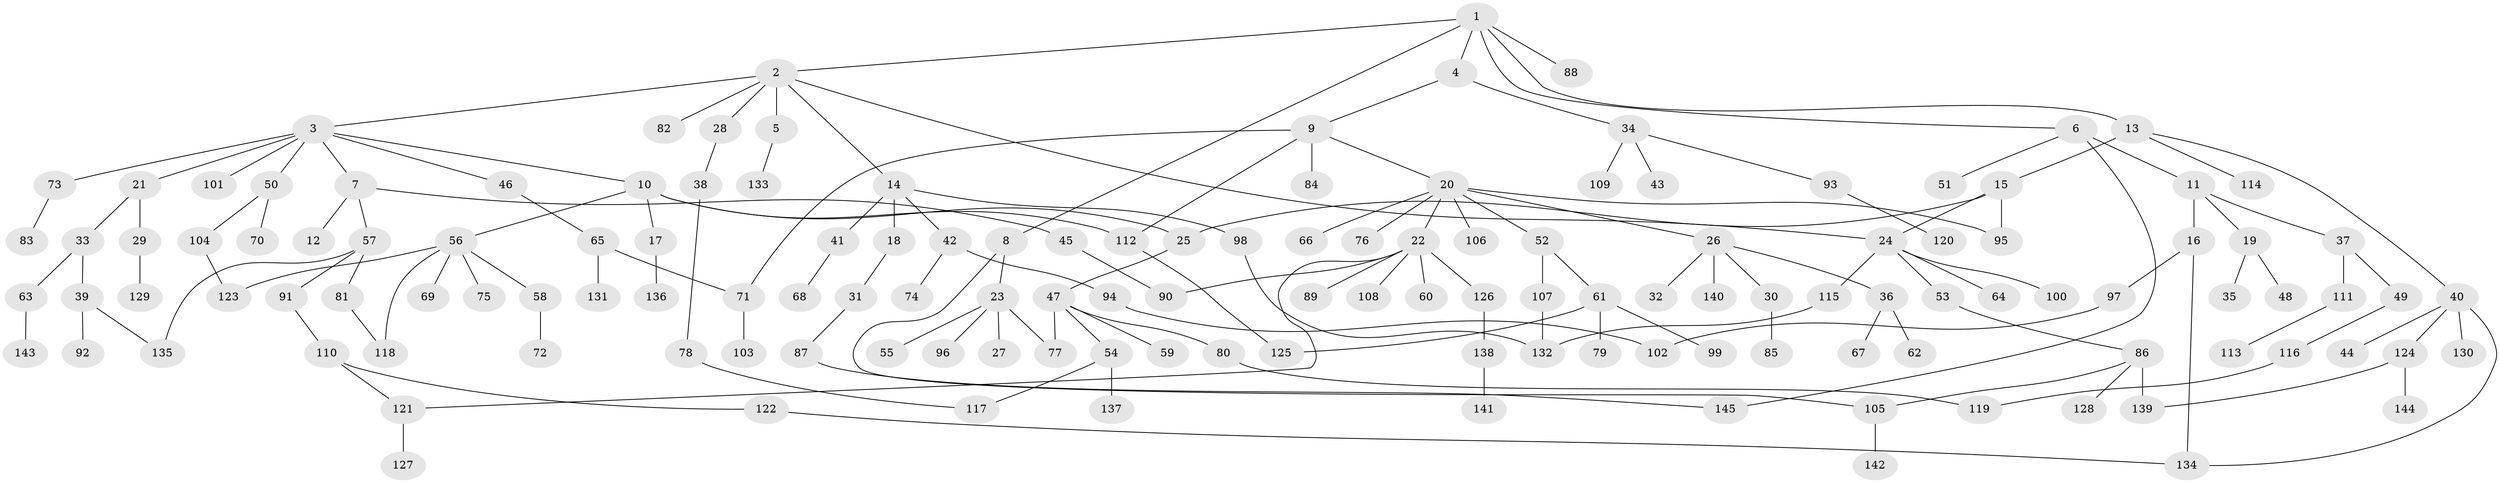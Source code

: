 // coarse degree distribution, {1: 0.4942528735632184, 2: 0.2988505747126437, 17: 0.011494252873563218, 10: 0.011494252873563218, 4: 0.022988505747126436, 8: 0.011494252873563218, 6: 0.034482758620689655, 3: 0.06896551724137931, 11: 0.011494252873563218, 9: 0.011494252873563218, 5: 0.022988505747126436}
// Generated by graph-tools (version 1.1) at 2025/44/03/04/25 21:44:42]
// undirected, 145 vertices, 166 edges
graph export_dot {
graph [start="1"]
  node [color=gray90,style=filled];
  1;
  2;
  3;
  4;
  5;
  6;
  7;
  8;
  9;
  10;
  11;
  12;
  13;
  14;
  15;
  16;
  17;
  18;
  19;
  20;
  21;
  22;
  23;
  24;
  25;
  26;
  27;
  28;
  29;
  30;
  31;
  32;
  33;
  34;
  35;
  36;
  37;
  38;
  39;
  40;
  41;
  42;
  43;
  44;
  45;
  46;
  47;
  48;
  49;
  50;
  51;
  52;
  53;
  54;
  55;
  56;
  57;
  58;
  59;
  60;
  61;
  62;
  63;
  64;
  65;
  66;
  67;
  68;
  69;
  70;
  71;
  72;
  73;
  74;
  75;
  76;
  77;
  78;
  79;
  80;
  81;
  82;
  83;
  84;
  85;
  86;
  87;
  88;
  89;
  90;
  91;
  92;
  93;
  94;
  95;
  96;
  97;
  98;
  99;
  100;
  101;
  102;
  103;
  104;
  105;
  106;
  107;
  108;
  109;
  110;
  111;
  112;
  113;
  114;
  115;
  116;
  117;
  118;
  119;
  120;
  121;
  122;
  123;
  124;
  125;
  126;
  127;
  128;
  129;
  130;
  131;
  132;
  133;
  134;
  135;
  136;
  137;
  138;
  139;
  140;
  141;
  142;
  143;
  144;
  145;
  1 -- 2;
  1 -- 4;
  1 -- 6;
  1 -- 8;
  1 -- 13;
  1 -- 88;
  2 -- 3;
  2 -- 5;
  2 -- 14;
  2 -- 24;
  2 -- 28;
  2 -- 82;
  3 -- 7;
  3 -- 10;
  3 -- 21;
  3 -- 46;
  3 -- 50;
  3 -- 73;
  3 -- 101;
  4 -- 9;
  4 -- 34;
  5 -- 133;
  6 -- 11;
  6 -- 51;
  6 -- 145;
  7 -- 12;
  7 -- 45;
  7 -- 57;
  8 -- 23;
  8 -- 105;
  9 -- 20;
  9 -- 84;
  9 -- 71;
  9 -- 112;
  10 -- 17;
  10 -- 56;
  10 -- 112;
  10 -- 25;
  11 -- 16;
  11 -- 19;
  11 -- 37;
  13 -- 15;
  13 -- 40;
  13 -- 114;
  14 -- 18;
  14 -- 41;
  14 -- 42;
  14 -- 98;
  15 -- 25;
  15 -- 95;
  15 -- 24;
  16 -- 97;
  16 -- 134;
  17 -- 136;
  18 -- 31;
  19 -- 35;
  19 -- 48;
  20 -- 22;
  20 -- 26;
  20 -- 52;
  20 -- 66;
  20 -- 76;
  20 -- 106;
  20 -- 95;
  21 -- 29;
  21 -- 33;
  22 -- 60;
  22 -- 89;
  22 -- 90;
  22 -- 108;
  22 -- 126;
  22 -- 121;
  23 -- 27;
  23 -- 55;
  23 -- 96;
  23 -- 77;
  24 -- 53;
  24 -- 64;
  24 -- 100;
  24 -- 115;
  25 -- 47;
  26 -- 30;
  26 -- 32;
  26 -- 36;
  26 -- 140;
  28 -- 38;
  29 -- 129;
  30 -- 85;
  31 -- 87;
  33 -- 39;
  33 -- 63;
  34 -- 43;
  34 -- 93;
  34 -- 109;
  36 -- 62;
  36 -- 67;
  37 -- 49;
  37 -- 111;
  38 -- 78;
  39 -- 92;
  39 -- 135;
  40 -- 44;
  40 -- 124;
  40 -- 130;
  40 -- 134;
  41 -- 68;
  42 -- 74;
  42 -- 94;
  45 -- 90;
  46 -- 65;
  47 -- 54;
  47 -- 59;
  47 -- 77;
  47 -- 80;
  49 -- 116;
  50 -- 70;
  50 -- 104;
  52 -- 61;
  52 -- 107;
  53 -- 86;
  54 -- 137;
  54 -- 117;
  56 -- 58;
  56 -- 69;
  56 -- 75;
  56 -- 123;
  56 -- 118;
  57 -- 81;
  57 -- 91;
  57 -- 135;
  58 -- 72;
  61 -- 79;
  61 -- 99;
  61 -- 125;
  63 -- 143;
  65 -- 71;
  65 -- 131;
  71 -- 103;
  73 -- 83;
  78 -- 117;
  80 -- 119;
  81 -- 118;
  86 -- 128;
  86 -- 139;
  86 -- 105;
  87 -- 145;
  91 -- 110;
  93 -- 120;
  94 -- 102;
  97 -- 102;
  98 -- 132;
  104 -- 123;
  105 -- 142;
  107 -- 132;
  110 -- 121;
  110 -- 122;
  111 -- 113;
  112 -- 125;
  115 -- 132;
  116 -- 119;
  121 -- 127;
  122 -- 134;
  124 -- 139;
  124 -- 144;
  126 -- 138;
  138 -- 141;
}

